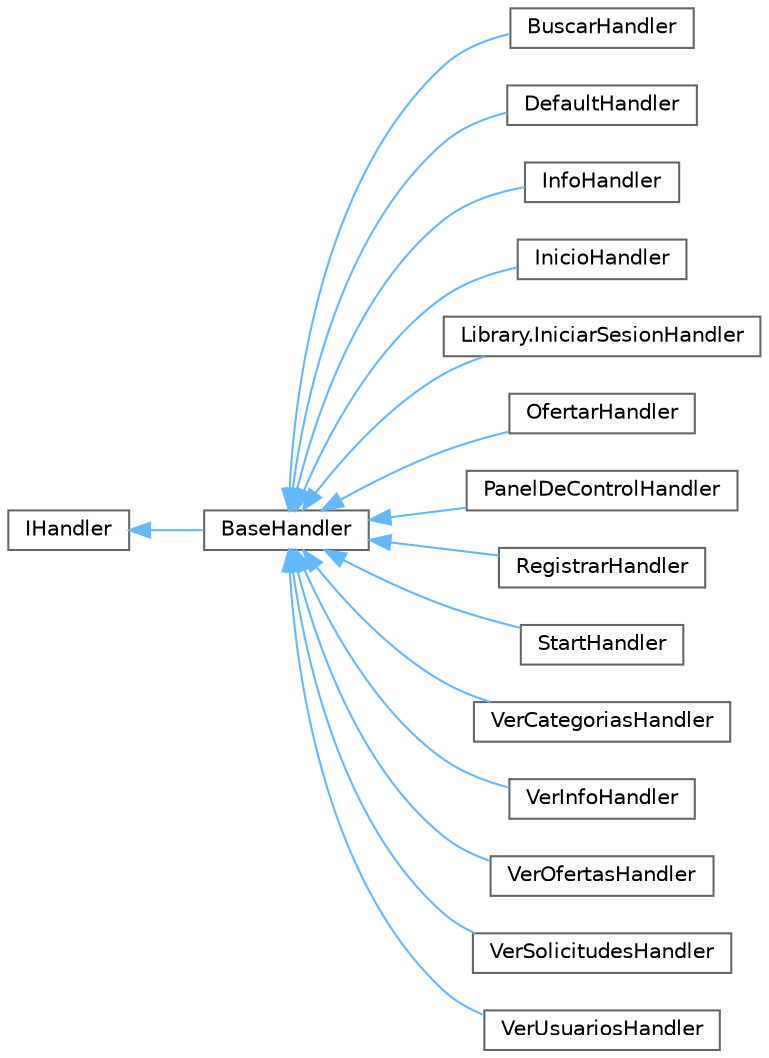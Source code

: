 digraph "Graphical Class Hierarchy"
{
 // INTERACTIVE_SVG=YES
 // LATEX_PDF_SIZE
  bgcolor="transparent";
  edge [fontname=Helvetica,fontsize=10,labelfontname=Helvetica,labelfontsize=10];
  node [fontname=Helvetica,fontsize=10,shape=box,height=0.2,width=0.4];
  rankdir="LR";
  Node0 [label="IHandler",height=0.2,width=0.4,color="grey40", fillcolor="white", style="filled",URL="$interfaceIHandler.html",tooltip="Interfaz para implementar el patrón Chain of Responsibility. En ese patrón se pasa un mensaje a travé..."];
  Node0 -> Node1 [dir="back",color="steelblue1",style="solid"];
  Node1 [label="BaseHandler",height=0.2,width=0.4,color="grey40", fillcolor="white", style="filled",URL="$classBaseHandler.html",tooltip="Clase base para implementar el patrón Chain of Responsibility. En ese patrón se pasa un mensaje a tra..."];
  Node1 -> Node2 [dir="back",color="steelblue1",style="solid"];
  Node2 [label="BuscarHandler",height=0.2,width=0.4,color="grey40", fillcolor="white", style="filled",URL="$classBuscarHandler.html",tooltip="Muestra una lista de OfertaDeServicio disponibles según su ID y el trabajo. El usuario puede seleccio..."];
  Node1 -> Node3 [dir="back",color="steelblue1",style="solid"];
  Node3 [label="DefaultHandler",height=0.2,width=0.4,color="grey40", fillcolor="white", style="filled",URL="$classDefaultHandler.html",tooltip="IHandler \"default\", procesa una respuesta a cualquier mensaje que no lo haga otro handler."];
  Node1 -> Node4 [dir="back",color="steelblue1",style="solid"];
  Node4 [label="InfoHandler",height=0.2,width=0.4,color="grey40", fillcolor="white", style="filled",URL="$classInfoHandler.html",tooltip="Un \"handler\" del patrón Chain of Responsibility que lee el comando \"info\"."];
  Node1 -> Node5 [dir="back",color="steelblue1",style="solid"];
  Node5 [label="InicioHandler",height=0.2,width=0.4,color="grey40", fillcolor="white", style="filled",URL="$classInicioHandler.html",tooltip="Dependiendo del TipoDeUsuario del Usuario muestra distintas opciones. Para un Trabajador muestra Ofer..."];
  Node1 -> Node6 [dir="back",color="steelblue1",style="solid"];
  Node6 [label="Library.IniciarSesionHandler",height=0.2,width=0.4,color="grey40", fillcolor="white", style="filled",URL="$classLibrary_1_1IniciarSesionHandler.html",tooltip="Solicita al usuario su Nick y su Contraseña y si coinciden con la base de datos pasa a InicioHandler."];
  Node1 -> Node7 [dir="back",color="steelblue1",style="solid"];
  Node7 [label="OfertarHandler",height=0.2,width=0.4,color="grey40", fillcolor="white", style="filled",URL="$classOfertarHandler.html",tooltip="Permite a un Trabajador crear una oferta de servicio, mediante lo cual se le pedirá la categoría en l..."];
  Node1 -> Node8 [dir="back",color="steelblue1",style="solid"];
  Node8 [label="PanelDeControlHandler",height=0.2,width=0.4,color="grey40", fillcolor="white", style="filled",URL="$classPanelDeControlHandler.html",tooltip="Se fija si el Telegram ID de la persona corresponde a un administrador y le pide su contraseña de adm..."];
  Node1 -> Node9 [dir="back",color="steelblue1",style="solid"];
  Node9 [label="RegistrarHandler",height=0.2,width=0.4,color="grey40", fillcolor="white", style="filled",URL="$classRegistrarHandler.html",tooltip="Handler para manejar el ingreso de datos del Usuario."];
  Node1 -> Node10 [dir="back",color="steelblue1",style="solid"];
  Node10 [label="StartHandler",height=0.2,width=0.4,color="grey40", fillcolor="white", style="filled",URL="$classStartHandler.html",tooltip="Un \"handler\" del patrón Chain of Responsibility que lee la palabra \"start\", o el comando /start,..."];
  Node1 -> Node11 [dir="back",color="steelblue1",style="solid"];
  Node11 [label="VerCategoriasHandler",height=0.2,width=0.4,color="grey40", fillcolor="white", style="filled",URL="$classVerCategoriasHandler.html",tooltip="IHandler del patrón Chain of Responsibility que implementa lee la palabra categoria/s y muestra al us..."];
  Node1 -> Node12 [dir="back",color="steelblue1",style="solid"];
  Node12 [label="VerInfoHandler",height=0.2,width=0.4,color="grey40", fillcolor="white", style="filled",URL="$classVerInfoHandler.html",tooltip="Muestra toda la información correspondiente al Usuario que tiene la sesión iniciada,..."];
  Node1 -> Node13 [dir="back",color="steelblue1",style="solid"];
  Node13 [label="VerOfertasHandler",height=0.2,width=0.4,color="grey40", fillcolor="white", style="filled",URL="$classVerOfertasHandler.html",tooltip="Presenta al trabajador cada OfertaDeServicio vigente ligada al mismo y le permite calificar al Emplea..."];
  Node1 -> Node14 [dir="back",color="steelblue1",style="solid"];
  Node14 [label="VerSolicitudesHandler",height=0.2,width=0.4,color="grey40", fillcolor="white", style="filled",URL="$classVerSolicitudesHandler.html",tooltip="Muestra cada Solicitud no-finalizada que esté ligada al Empleador que tenga la sesión iniciada y le p..."];
  Node1 -> Node15 [dir="back",color="steelblue1",style="solid"];
  Node15 [label="VerUsuariosHandler",height=0.2,width=0.4,color="grey40", fillcolor="white", style="filled",URL="$classVerUsuariosHandler.html",tooltip="Muestra al administrador una lista de cada Usuario registrado y le da la opción de dar de baja a algu..."];
}
